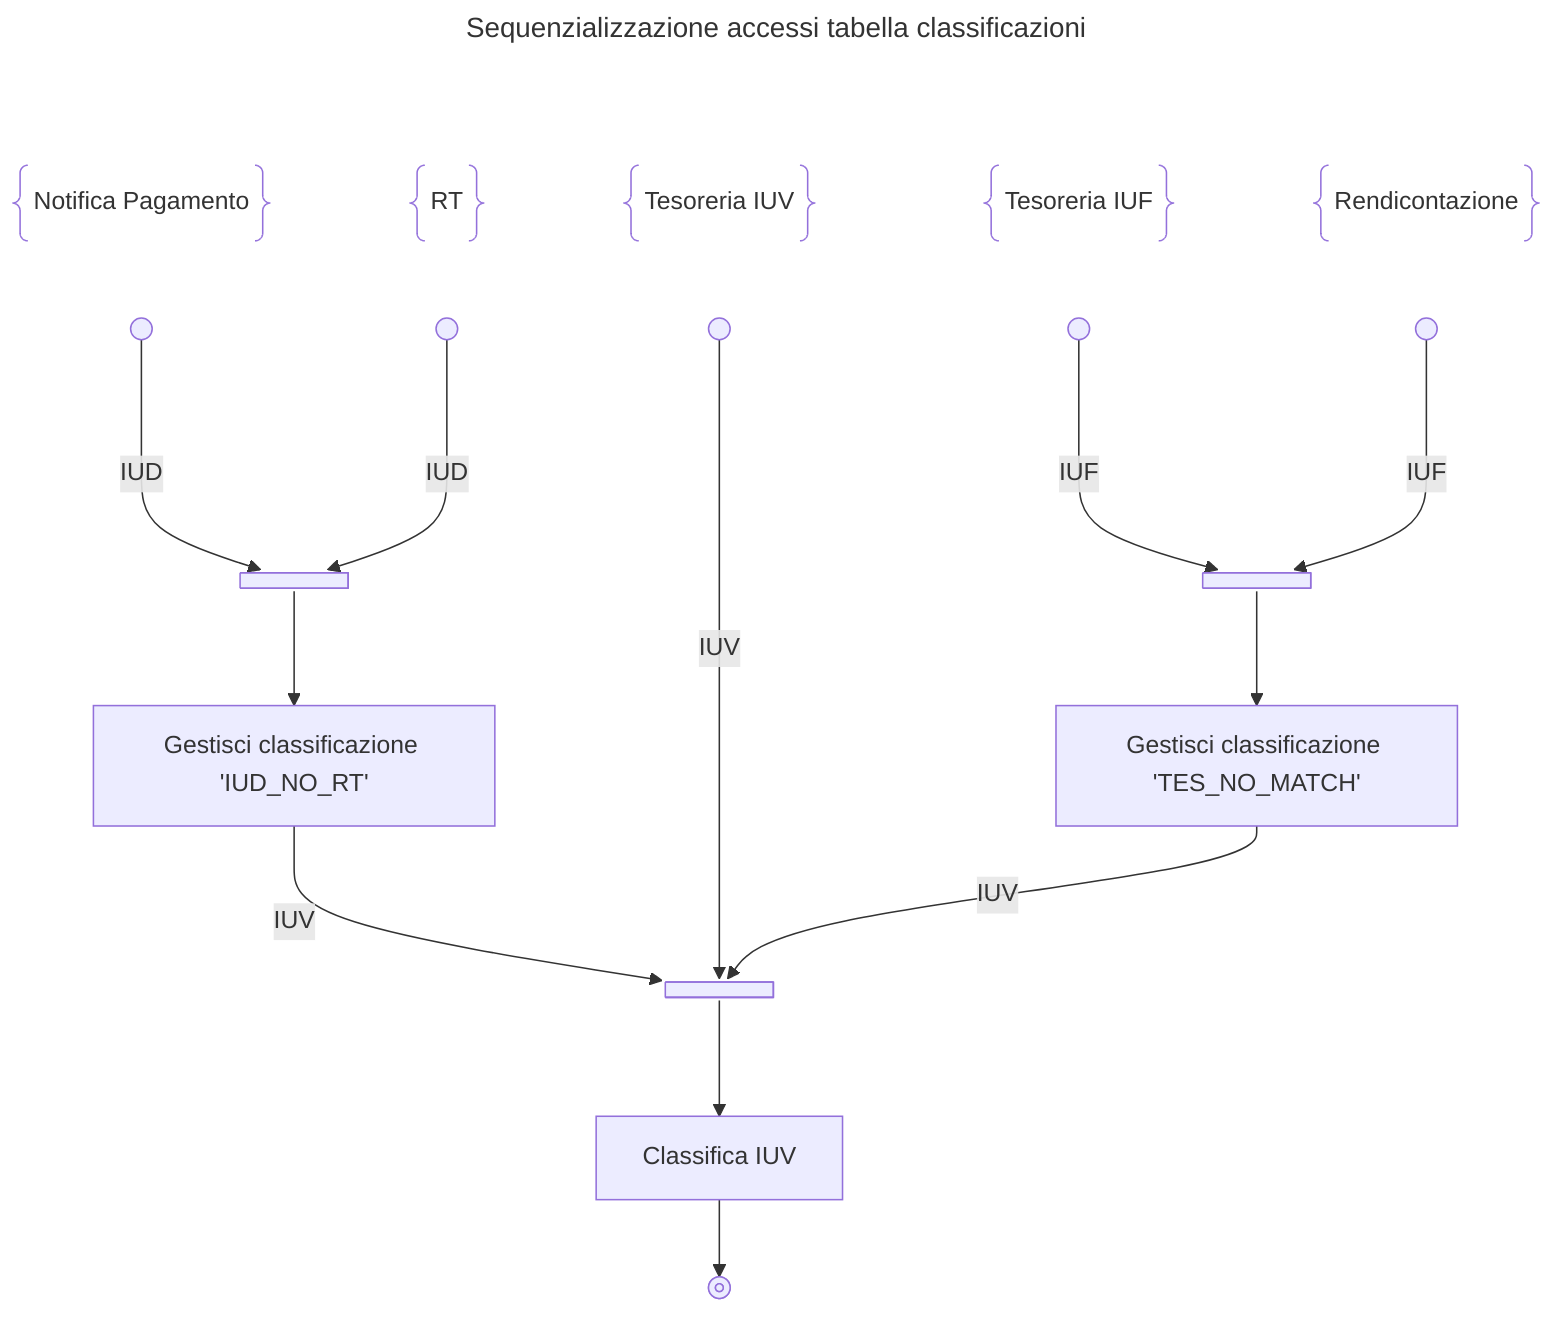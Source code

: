 ---
title: Sequenzializzazione accessi tabella classificazioni
---
flowchart TD
    subgraph START
    direction LR

        subgraph NOTE_REND_BLOCK
        direction TB
            NOTE_REND@{shape: braces, label: "Rendicontazione"} -->
            START_REND
            linkStyle 0 display:none;
        end

        subgraph NOTE_TES_IUF_BLOCK
        direction TB
            NOTE_TES_IUF@{shape: braces, label: "Tesoreria IUF"} -->
            START_TES_IUF
            linkStyle 1 display:none;
        end

        subgraph NOTE_TES_IUV_BLOCK
        direction TB
            NOTE_TES_IUV@{shape: braces, label: "Tesoreria IUV"} -->
            START_TES_IUV
            linkStyle 2 display:none;
        end

        subgraph NOTE_RT_BLOCK
        direction TB
            NOTE_RT@{shape: braces, label: "RT"} -->
            START_RT
            linkStyle 3 display:none;
        end

        subgraph NOTE_RN_BLOCK
        direction TB
            NOTE_RN@{shape: braces, label: "Notifica Pagamento"} -->
            START_RN
            linkStyle 4 display:none;
        end
    end

    subgraph RT
        START_RT@{shape: start} -->
        |IUD|JOIN_IUD@{shape: join} -->
        IUD_NO_RT["Gestisci classificazione 'IUD_NO_RT'"] -->
        |IUV|JOIN_IUV@{shape: join}
    end

    subgraph RN
        START_RN@{shape: start} -->
        |IUD|JOIN_IUD@{shape: join}
    end

    subgraph REND
        START_REND@{shape: start} -->
        |IUF|JOIN_IUF@{shape: join} -->
        TES_NO_MATCH["Gestisci classificazione 'TES_NO_MATCH'"] -->
        |IUV|JOIN_IUV@{shape: join}
    end

    subgraph TES_IUF
        START_TES_IUF@{shape: start} -->
        |IUF|JOIN_IUF@{shape: join}
    end

    subgraph TES_IUV
        START_TES_IUV@{shape: start} -->
        |IUV|JOIN_IUV@{shape: join}
    end

    JOIN_IUV -->
    CLASSIFY_IUV["Classifica IUV"] -->
    END@{shape: stop}

    class NOTE_RT_BLOCK,NOTE_RN_BLOCK,NOTE_REND_BLOCK,NOTE_TES_IUF_BLOCK,NOTE_TES_IUV_BLOCK hidden
    class START,RT,RN,REND,TES_IUF,TES_IUV hidden

    classDef hidden display:none;